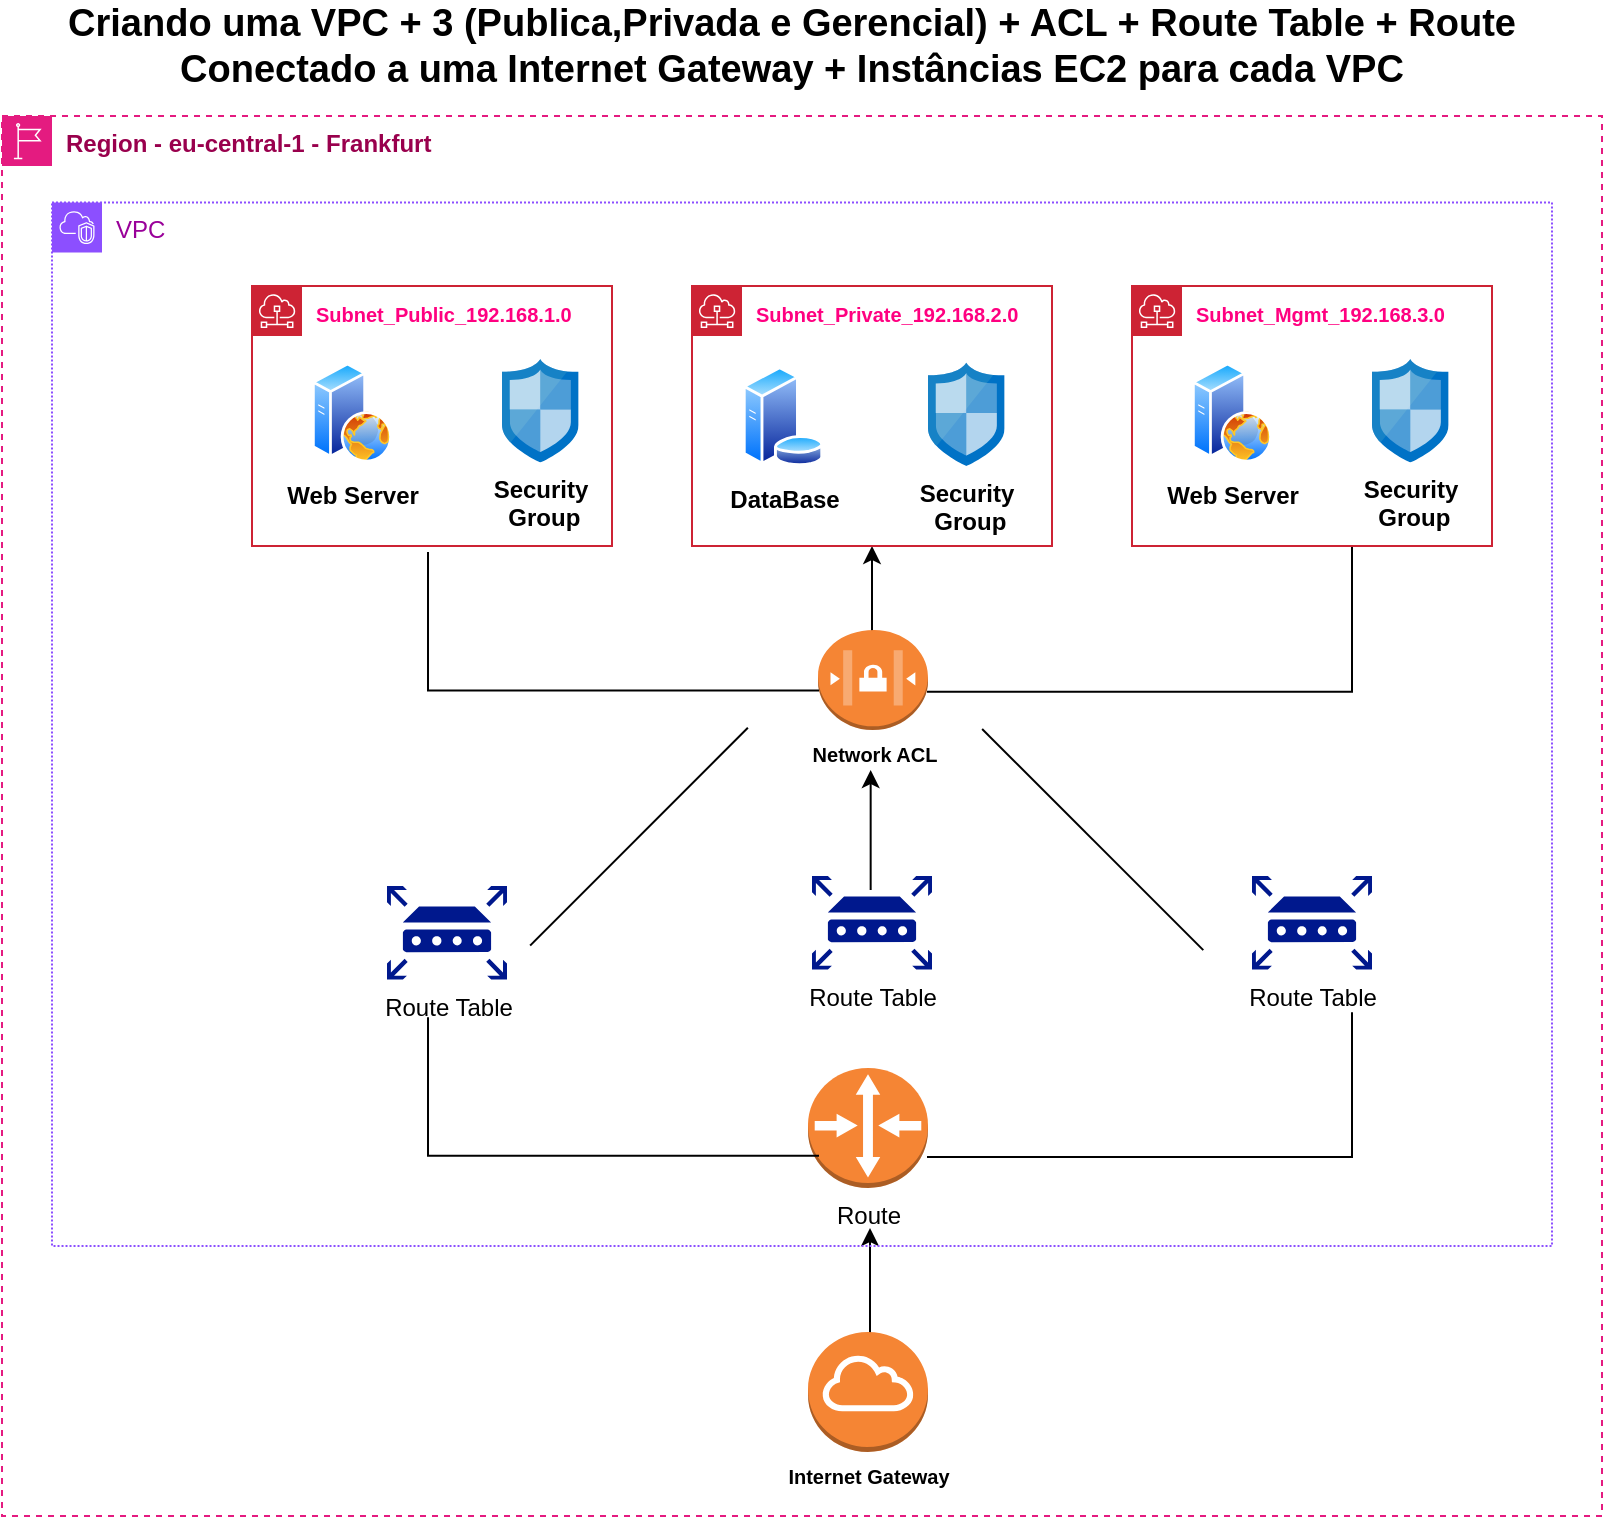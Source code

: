 <mxfile version="23.0.2" type="github">
  <diagram name="Page-1" id="SLWHONGWkRjtSyT5AdgG">
    <mxGraphModel dx="1600" dy="1757" grid="1" gridSize="10" guides="1" tooltips="1" connect="1" arrows="1" fold="1" page="1" pageScale="1" pageWidth="850" pageHeight="1100" math="0" shadow="0">
      <root>
        <mxCell id="0" />
        <mxCell id="1" parent="0" />
        <mxCell id="el3TyQa8seq4Zc_YMm_w-47" value="&lt;b&gt;&lt;font style=&quot;font-size: 19px;&quot;&gt;Criando uma VPC + 3 (Publica,Privada e Gerencial) + ACL + Route Table + Route Conectado a uma Internet Gateway + Instâncias EC2 para cada VPC&lt;/font&gt;&lt;/b&gt;" style="text;strokeColor=none;align=center;fillColor=none;html=1;verticalAlign=middle;whiteSpace=wrap;rounded=0;" parent="1" vertex="1">
          <mxGeometry x="50" y="-1060" width="760" height="30" as="geometry" />
        </mxCell>
        <mxCell id="m3_3QXX9qVRo3jiGdw5e-51" value="" style="edgeStyle=orthogonalEdgeStyle;rounded=0;orthogonalLoop=1;jettySize=auto;html=1;" parent="1" edge="1">
          <mxGeometry relative="1" as="geometry">
            <mxPoint x="470.0" y="-735" as="sourcePoint" />
            <mxPoint x="470.0" y="-795" as="targetPoint" />
          </mxGeometry>
        </mxCell>
        <mxCell id="m3_3QXX9qVRo3jiGdw5e-34" value="Network ACL" style="outlineConnect=0;dashed=0;verticalLabelPosition=bottom;verticalAlign=top;align=center;html=1;shape=mxgraph.aws3.network_access_controllist;fillColor=#F58534;gradientColor=none;fontSize=10;fontStyle=1;container=0;" parent="1" vertex="1">
          <mxGeometry x="443" y="-753" width="55" height="50" as="geometry" />
        </mxCell>
        <mxCell id="m3_3QXX9qVRo3jiGdw5e-35" style="edgeStyle=orthogonalEdgeStyle;rounded=0;orthogonalLoop=1;jettySize=auto;html=1;exitX=0.5;exitY=0;exitDx=0;exitDy=0;exitPerimeter=0;" parent="1" edge="1">
          <mxGeometry relative="1" as="geometry">
            <mxPoint x="469" y="-394" as="sourcePoint" />
            <mxPoint x="469" y="-454" as="targetPoint" />
          </mxGeometry>
        </mxCell>
        <mxCell id="m3_3QXX9qVRo3jiGdw5e-49" value="" style="edgeStyle=orthogonalEdgeStyle;rounded=0;orthogonalLoop=1;jettySize=auto;html=1;" parent="1" edge="1">
          <mxGeometry relative="1" as="geometry">
            <mxPoint x="469.33" y="-623" as="sourcePoint" />
            <mxPoint x="469.33" y="-683" as="targetPoint" />
          </mxGeometry>
        </mxCell>
        <mxCell id="m3_3QXX9qVRo3jiGdw5e-1" value="&lt;b&gt;&lt;font color=&quot;#99004d&quot;&gt;Region - eu-central-1 - Frankfurt&lt;/font&gt;&lt;/b&gt;" style="sketch=0;outlineConnect=0;gradientColor=none;html=1;whiteSpace=wrap;fontSize=12;fontStyle=0;shape=mxgraph.aws4.group;grIcon=mxgraph.aws4.group_region;strokeColor=#e41b80;fillColor=none;verticalAlign=top;align=left;spacingLeft=30;fontColor=#879196;dashed=1;container=0;" parent="1" vertex="1">
          <mxGeometry x="35" y="-1010" width="800" height="700" as="geometry" />
        </mxCell>
        <mxCell id="m3_3QXX9qVRo3jiGdw5e-3" value="&lt;font size=&quot;1&quot; style=&quot;&quot;&gt;&lt;b style=&quot;background-color: rgb(255, 255, 255);&quot;&gt;Subnet_Public_192.168.1.0&lt;/b&gt;&lt;/font&gt;" style="sketch=0;outlineConnect=0;gradientColor=none;html=1;whiteSpace=wrap;fontSize=12;fontStyle=0;shape=mxgraph.aws4.group;grIcon=mxgraph.aws4.group_subnet;strokeColor=#CD2334;fillColor=none;verticalAlign=top;align=left;spacingLeft=30;fontColor=#FF0080;dashed=0;container=0;" parent="1" vertex="1">
          <mxGeometry x="160" y="-925" width="180" height="130" as="geometry" />
        </mxCell>
        <mxCell id="m3_3QXX9qVRo3jiGdw5e-8" value="&lt;font size=&quot;1&quot; style=&quot;&quot;&gt;&lt;b style=&quot;background-color: rgb(255, 255, 255);&quot;&gt;Subnet_Private_192.168.2.0&lt;/b&gt;&lt;/font&gt;" style="sketch=0;outlineConnect=0;gradientColor=none;html=1;whiteSpace=wrap;fontSize=12;fontStyle=0;shape=mxgraph.aws4.group;grIcon=mxgraph.aws4.group_subnet;strokeColor=#CD2334;fillColor=none;verticalAlign=top;align=left;spacingLeft=30;fontColor=#FF0080;dashed=0;container=0;" parent="1" vertex="1">
          <mxGeometry x="380" y="-925" width="180" height="130" as="geometry" />
        </mxCell>
        <mxCell id="m3_3QXX9qVRo3jiGdw5e-9" value="&lt;font size=&quot;1&quot; style=&quot;&quot;&gt;&lt;b style=&quot;background-color: rgb(255, 255, 255);&quot;&gt;Subnet_Mgmt_192.168.3.0&lt;/b&gt;&lt;/font&gt;" style="sketch=0;outlineConnect=0;gradientColor=none;html=1;whiteSpace=wrap;fontSize=12;fontStyle=0;shape=mxgraph.aws4.group;grIcon=mxgraph.aws4.group_subnet;strokeColor=#CD2334;fillColor=none;verticalAlign=top;align=left;spacingLeft=30;fontColor=#FF0080;dashed=0;container=0;" parent="1" vertex="1">
          <mxGeometry x="600" y="-925" width="180" height="130" as="geometry" />
        </mxCell>
        <mxCell id="m3_3QXX9qVRo3jiGdw5e-20" value="&lt;font style=&quot;font-size: 12px;&quot;&gt;&lt;b style=&quot;font-size: 12px;&quot;&gt;Security&lt;br&gt;&amp;nbsp;Group&lt;/b&gt;&lt;/font&gt;" style="image;sketch=0;aspect=fixed;html=1;points=[];align=center;fontSize=12;image=img/lib/mscae/Network_Security_Groups_Classic.svg;container=0;" parent="1" vertex="1">
          <mxGeometry x="285" y="-888.52" width="38.3" height="51.76" as="geometry" />
        </mxCell>
        <mxCell id="m3_3QXX9qVRo3jiGdw5e-23" value="Internet Gateway" style="outlineConnect=0;dashed=0;verticalLabelPosition=bottom;verticalAlign=top;align=center;html=1;shape=mxgraph.aws3.internet_gateway;fillColor=#F58534;gradientColor=none;fontStyle=1;fontSize=10;container=0;" parent="1" vertex="1">
          <mxGeometry x="438" y="-402" width="60" height="60" as="geometry" />
        </mxCell>
        <mxCell id="m3_3QXX9qVRo3jiGdw5e-24" value="Route&lt;br&gt;" style="outlineConnect=0;dashed=0;verticalLabelPosition=bottom;verticalAlign=top;align=center;html=1;shape=mxgraph.aws3.router;fillColor=#F58534;gradientColor=none;container=0;" parent="1" vertex="1">
          <mxGeometry x="438" y="-534" width="60" height="60" as="geometry" />
        </mxCell>
        <mxCell id="m3_3QXX9qVRo3jiGdw5e-25" value="Route Table" style="sketch=0;aspect=fixed;pointerEvents=1;shadow=0;dashed=0;html=1;strokeColor=none;labelPosition=center;verticalLabelPosition=bottom;verticalAlign=top;align=center;fillColor=#00188D;shape=mxgraph.mscae.enterprise.router;container=0;" parent="1" vertex="1">
          <mxGeometry x="227.5" y="-625" width="60" height="46.8" as="geometry" />
        </mxCell>
        <mxCell id="m3_3QXX9qVRo3jiGdw5e-61" value="Web Server" style="image;aspect=fixed;perimeter=ellipsePerimeter;html=1;align=center;shadow=0;dashed=0;spacingTop=3;image=img/lib/active_directory/web_server.svg;fontStyle=1;container=0;" parent="1" vertex="1">
          <mxGeometry x="190" y="-886.76" width="40" height="50" as="geometry" />
        </mxCell>
        <mxCell id="m3_3QXX9qVRo3jiGdw5e-64" value="Web Server" style="image;aspect=fixed;perimeter=ellipsePerimeter;html=1;align=center;shadow=0;dashed=0;spacingTop=3;image=img/lib/active_directory/web_server.svg;fontStyle=1;container=0;" parent="1" vertex="1">
          <mxGeometry x="630" y="-886.76" width="40" height="50" as="geometry" />
        </mxCell>
        <mxCell id="m3_3QXX9qVRo3jiGdw5e-66" value="&lt;font style=&quot;font-size: 12px;&quot;&gt;&lt;b style=&quot;font-size: 12px;&quot;&gt;Security&lt;br&gt;&amp;nbsp;Group&lt;/b&gt;&lt;/font&gt;" style="image;sketch=0;aspect=fixed;html=1;points=[];align=center;fontSize=12;image=img/lib/mscae/Network_Security_Groups_Classic.svg;container=0;" parent="1" vertex="1">
          <mxGeometry x="720" y="-888.52" width="38.3" height="51.76" as="geometry" />
        </mxCell>
        <mxCell id="m3_3QXX9qVRo3jiGdw5e-67" value="&lt;font style=&quot;font-size: 12px;&quot;&gt;&lt;b style=&quot;font-size: 12px;&quot;&gt;Security&lt;br&gt;&amp;nbsp;Group&lt;/b&gt;&lt;/font&gt;" style="image;sketch=0;aspect=fixed;html=1;points=[];align=center;fontSize=12;image=img/lib/mscae/Network_Security_Groups_Classic.svg;container=0;" parent="1" vertex="1">
          <mxGeometry x="498" y="-886.76" width="38.3" height="51.76" as="geometry" />
        </mxCell>
        <mxCell id="m3_3QXX9qVRo3jiGdw5e-69" value="&lt;b&gt;DataBase&lt;/b&gt;" style="image;aspect=fixed;perimeter=ellipsePerimeter;html=1;align=center;shadow=0;dashed=0;spacingTop=3;image=img/lib/active_directory/database_server.svg;container=0;" parent="1" vertex="1">
          <mxGeometry x="405" y="-885" width="41" height="50" as="geometry" />
        </mxCell>
        <mxCell id="m3_3QXX9qVRo3jiGdw5e-71" value="&lt;font color=&quot;#990099&quot;&gt;VPC&lt;/font&gt;" style="points=[[0,0],[0.25,0],[0.5,0],[0.75,0],[1,0],[1,0.25],[1,0.5],[1,0.75],[1,1],[0.75,1],[0.5,1],[0.25,1],[0,1],[0,0.75],[0,0.5],[0,0.25]];outlineConnect=0;gradientColor=none;html=1;whiteSpace=wrap;fontSize=12;fontStyle=0;container=0;pointerEvents=0;collapsible=0;recursiveResize=0;shape=mxgraph.aws4.group;grIcon=mxgraph.aws4.group_vpc2;strokeColor=#8C4FFF;fillColor=none;verticalAlign=top;align=left;spacingLeft=30;fontColor=#AAB7B8;dashed=1;dashPattern=1 1;" parent="1" vertex="1">
          <mxGeometry x="60" y="-966.76" width="750" height="521.76" as="geometry" />
        </mxCell>
        <mxCell id="LYCvmpfQQVNiJpHcmHB3-40" value="Route Table" style="sketch=0;aspect=fixed;pointerEvents=1;shadow=0;dashed=0;html=1;strokeColor=none;labelPosition=center;verticalLabelPosition=bottom;verticalAlign=top;align=center;fillColor=#00188D;shape=mxgraph.mscae.enterprise.router;container=0;" vertex="1" parent="1">
          <mxGeometry x="660" y="-630" width="60" height="46.8" as="geometry" />
        </mxCell>
        <mxCell id="LYCvmpfQQVNiJpHcmHB3-39" value="Route Table" style="sketch=0;aspect=fixed;pointerEvents=1;shadow=0;dashed=0;html=1;strokeColor=none;labelPosition=center;verticalLabelPosition=bottom;verticalAlign=top;align=center;fillColor=#00188D;shape=mxgraph.mscae.enterprise.router;container=0;" vertex="1" parent="1">
          <mxGeometry x="440" y="-630" width="60" height="46.8" as="geometry" />
        </mxCell>
        <mxCell id="LYCvmpfQQVNiJpHcmHB3-64" value="" style="shape=partialRectangle;whiteSpace=wrap;html=1;top=0;left=0;fillColor=none;rotation=90;" vertex="1" parent="1">
          <mxGeometry x="311.13" y="-854.62" width="68.75" height="195" as="geometry" />
        </mxCell>
        <mxCell id="LYCvmpfQQVNiJpHcmHB3-68" value="" style="shape=partialRectangle;whiteSpace=wrap;html=1;top=0;left=0;fillColor=none;" vertex="1" parent="1">
          <mxGeometry x="498" y="-794" width="212" height="71.88" as="geometry" />
        </mxCell>
        <mxCell id="LYCvmpfQQVNiJpHcmHB3-69" value="" style="shape=partialRectangle;whiteSpace=wrap;html=1;top=0;left=0;fillColor=none;rotation=90;" vertex="1" parent="1">
          <mxGeometry x="311.13" y="-622" width="68.75" height="195" as="geometry" />
        </mxCell>
        <mxCell id="LYCvmpfQQVNiJpHcmHB3-70" value="" style="shape=partialRectangle;whiteSpace=wrap;html=1;top=0;left=0;fillColor=none;" vertex="1" parent="1">
          <mxGeometry x="498" y="-561.38" width="212" height="71.88" as="geometry" />
        </mxCell>
        <mxCell id="LYCvmpfQQVNiJpHcmHB3-71" value="" style="shape=partialRectangle;whiteSpace=wrap;html=1;right=0;top=0;bottom=0;fillColor=none;routingCenterX=-0.5;rotation=45;" vertex="1" parent="1">
          <mxGeometry x="348.35" y="-713.75" width="35.13" height="153" as="geometry" />
        </mxCell>
        <mxCell id="LYCvmpfQQVNiJpHcmHB3-72" value="" style="shape=partialRectangle;whiteSpace=wrap;html=1;right=0;top=0;bottom=0;fillColor=none;routingCenterX=-0.5;rotation=135;" vertex="1" parent="1">
          <mxGeometry x="550.37" y="-713.49" width="35.13" height="155.39" as="geometry" />
        </mxCell>
      </root>
    </mxGraphModel>
  </diagram>
</mxfile>
